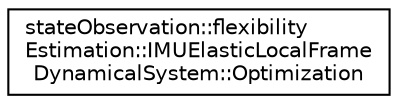 digraph "Graphical Class Hierarchy"
{
 // LATEX_PDF_SIZE
  edge [fontname="Helvetica",fontsize="10",labelfontname="Helvetica",labelfontsize="10"];
  node [fontname="Helvetica",fontsize="10",shape=record];
  rankdir="LR";
  Node0 [label="stateObservation::flexibility\lEstimation::IMUElasticLocalFrame\lDynamicalSystem::Optimization",height=0.2,width=0.4,color="black", fillcolor="white", style="filled",URL="$structstateObservation_1_1flexibilityEstimation_1_1IMUElasticLocalFrameDynamicalSystem_1_1Optimization.html",tooltip=" "];
}
